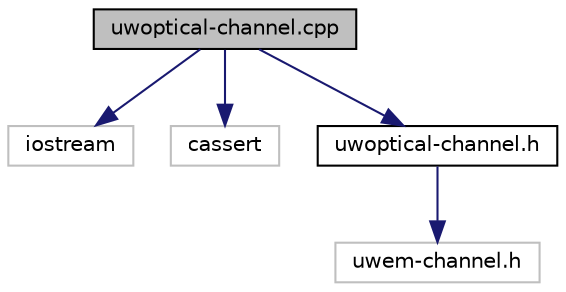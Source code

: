 digraph "uwoptical-channel.cpp"
{
 // LATEX_PDF_SIZE
  edge [fontname="Helvetica",fontsize="10",labelfontname="Helvetica",labelfontsize="10"];
  node [fontname="Helvetica",fontsize="10",shape=record];
  Node1 [label="uwoptical-channel.cpp",height=0.2,width=0.4,color="black", fillcolor="grey75", style="filled", fontcolor="black",tooltip=" "];
  Node1 -> Node2 [color="midnightblue",fontsize="10",style="solid",fontname="Helvetica"];
  Node2 [label="iostream",height=0.2,width=0.4,color="grey75", fillcolor="white", style="filled",tooltip=" "];
  Node1 -> Node3 [color="midnightblue",fontsize="10",style="solid",fontname="Helvetica"];
  Node3 [label="cassert",height=0.2,width=0.4,color="grey75", fillcolor="white", style="filled",tooltip=" "];
  Node1 -> Node4 [color="midnightblue",fontsize="10",style="solid",fontname="Helvetica"];
  Node4 [label="uwoptical-channel.h",height=0.2,width=0.4,color="black", fillcolor="white", style="filled",URL="$uwoptical-channel_8h.html",tooltip="Provides class and APIs of the underwater optical channel."];
  Node4 -> Node5 [color="midnightblue",fontsize="10",style="solid",fontname="Helvetica"];
  Node5 [label="uwem-channel.h",height=0.2,width=0.4,color="grey75", fillcolor="white", style="filled",tooltip=" "];
}
